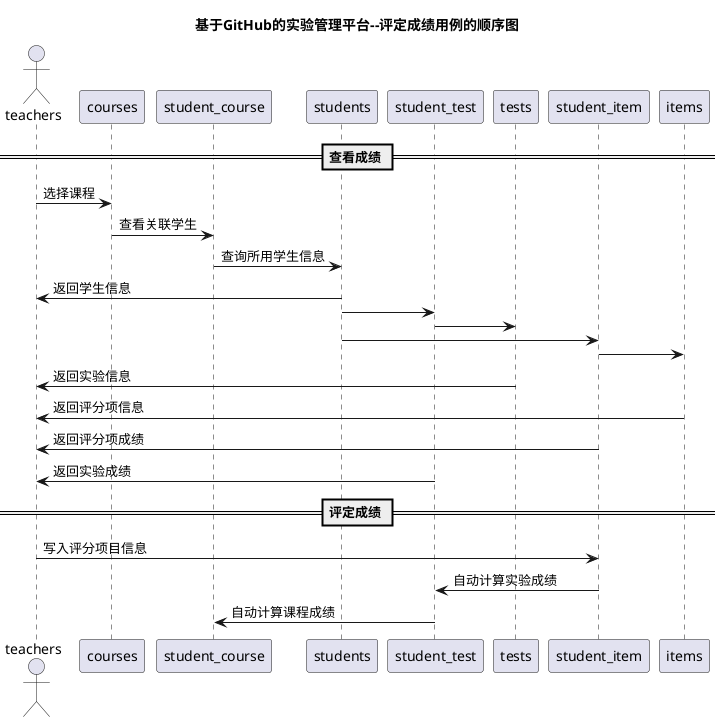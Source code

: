 @startuml
title 基于GitHub的实验管理平台--评定成绩用例的顺序图
actor teachers
== 查看成绩 ==
teachers -> courses :选择课程
courses -> student_course : 查看关联学生
student_course -> students :查询所用学生信息
students -> teachers :返回学生信息
students -> student_test
student_test -> tests
students -> student_item
student_item -> items
tests -> teachers : 返回实验信息
items -> teachers : 返回评分项信息
student_item -> teachers : 返回评分项成绩
student_test -> teachers :返回实验成绩
== 评定成绩 ==
teachers -> student_item :写入评分项目信息
student_item -> student_test : 自动计算实验成绩
student_test -> student_course : 自动计算课程成绩
@enduml